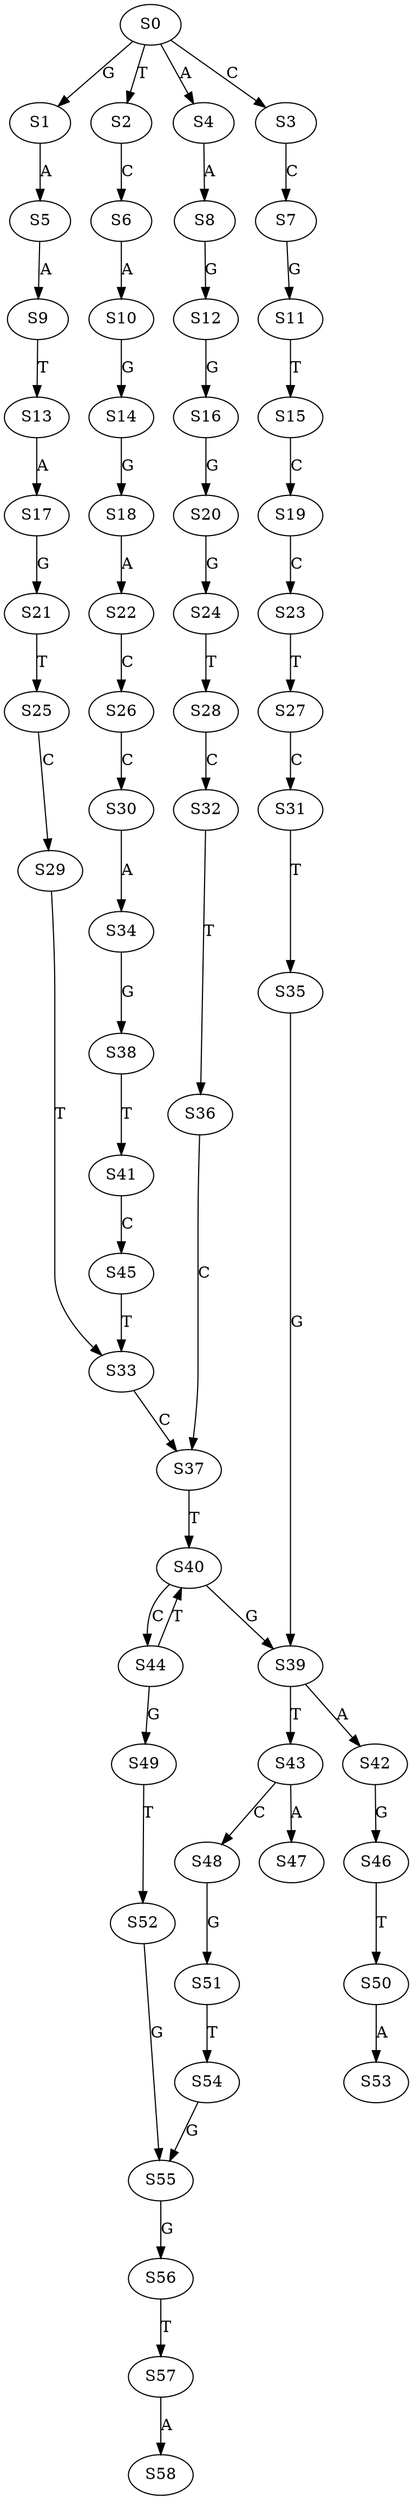 strict digraph  {
	S0 -> S1 [ label = G ];
	S0 -> S2 [ label = T ];
	S0 -> S3 [ label = C ];
	S0 -> S4 [ label = A ];
	S1 -> S5 [ label = A ];
	S2 -> S6 [ label = C ];
	S3 -> S7 [ label = C ];
	S4 -> S8 [ label = A ];
	S5 -> S9 [ label = A ];
	S6 -> S10 [ label = A ];
	S7 -> S11 [ label = G ];
	S8 -> S12 [ label = G ];
	S9 -> S13 [ label = T ];
	S10 -> S14 [ label = G ];
	S11 -> S15 [ label = T ];
	S12 -> S16 [ label = G ];
	S13 -> S17 [ label = A ];
	S14 -> S18 [ label = G ];
	S15 -> S19 [ label = C ];
	S16 -> S20 [ label = G ];
	S17 -> S21 [ label = G ];
	S18 -> S22 [ label = A ];
	S19 -> S23 [ label = C ];
	S20 -> S24 [ label = G ];
	S21 -> S25 [ label = T ];
	S22 -> S26 [ label = C ];
	S23 -> S27 [ label = T ];
	S24 -> S28 [ label = T ];
	S25 -> S29 [ label = C ];
	S26 -> S30 [ label = C ];
	S27 -> S31 [ label = C ];
	S28 -> S32 [ label = C ];
	S29 -> S33 [ label = T ];
	S30 -> S34 [ label = A ];
	S31 -> S35 [ label = T ];
	S32 -> S36 [ label = T ];
	S33 -> S37 [ label = C ];
	S34 -> S38 [ label = G ];
	S35 -> S39 [ label = G ];
	S36 -> S37 [ label = C ];
	S37 -> S40 [ label = T ];
	S38 -> S41 [ label = T ];
	S39 -> S42 [ label = A ];
	S39 -> S43 [ label = T ];
	S40 -> S39 [ label = G ];
	S40 -> S44 [ label = C ];
	S41 -> S45 [ label = C ];
	S42 -> S46 [ label = G ];
	S43 -> S47 [ label = A ];
	S43 -> S48 [ label = C ];
	S44 -> S40 [ label = T ];
	S44 -> S49 [ label = G ];
	S45 -> S33 [ label = T ];
	S46 -> S50 [ label = T ];
	S48 -> S51 [ label = G ];
	S49 -> S52 [ label = T ];
	S50 -> S53 [ label = A ];
	S51 -> S54 [ label = T ];
	S52 -> S55 [ label = G ];
	S54 -> S55 [ label = G ];
	S55 -> S56 [ label = G ];
	S56 -> S57 [ label = T ];
	S57 -> S58 [ label = A ];
}
